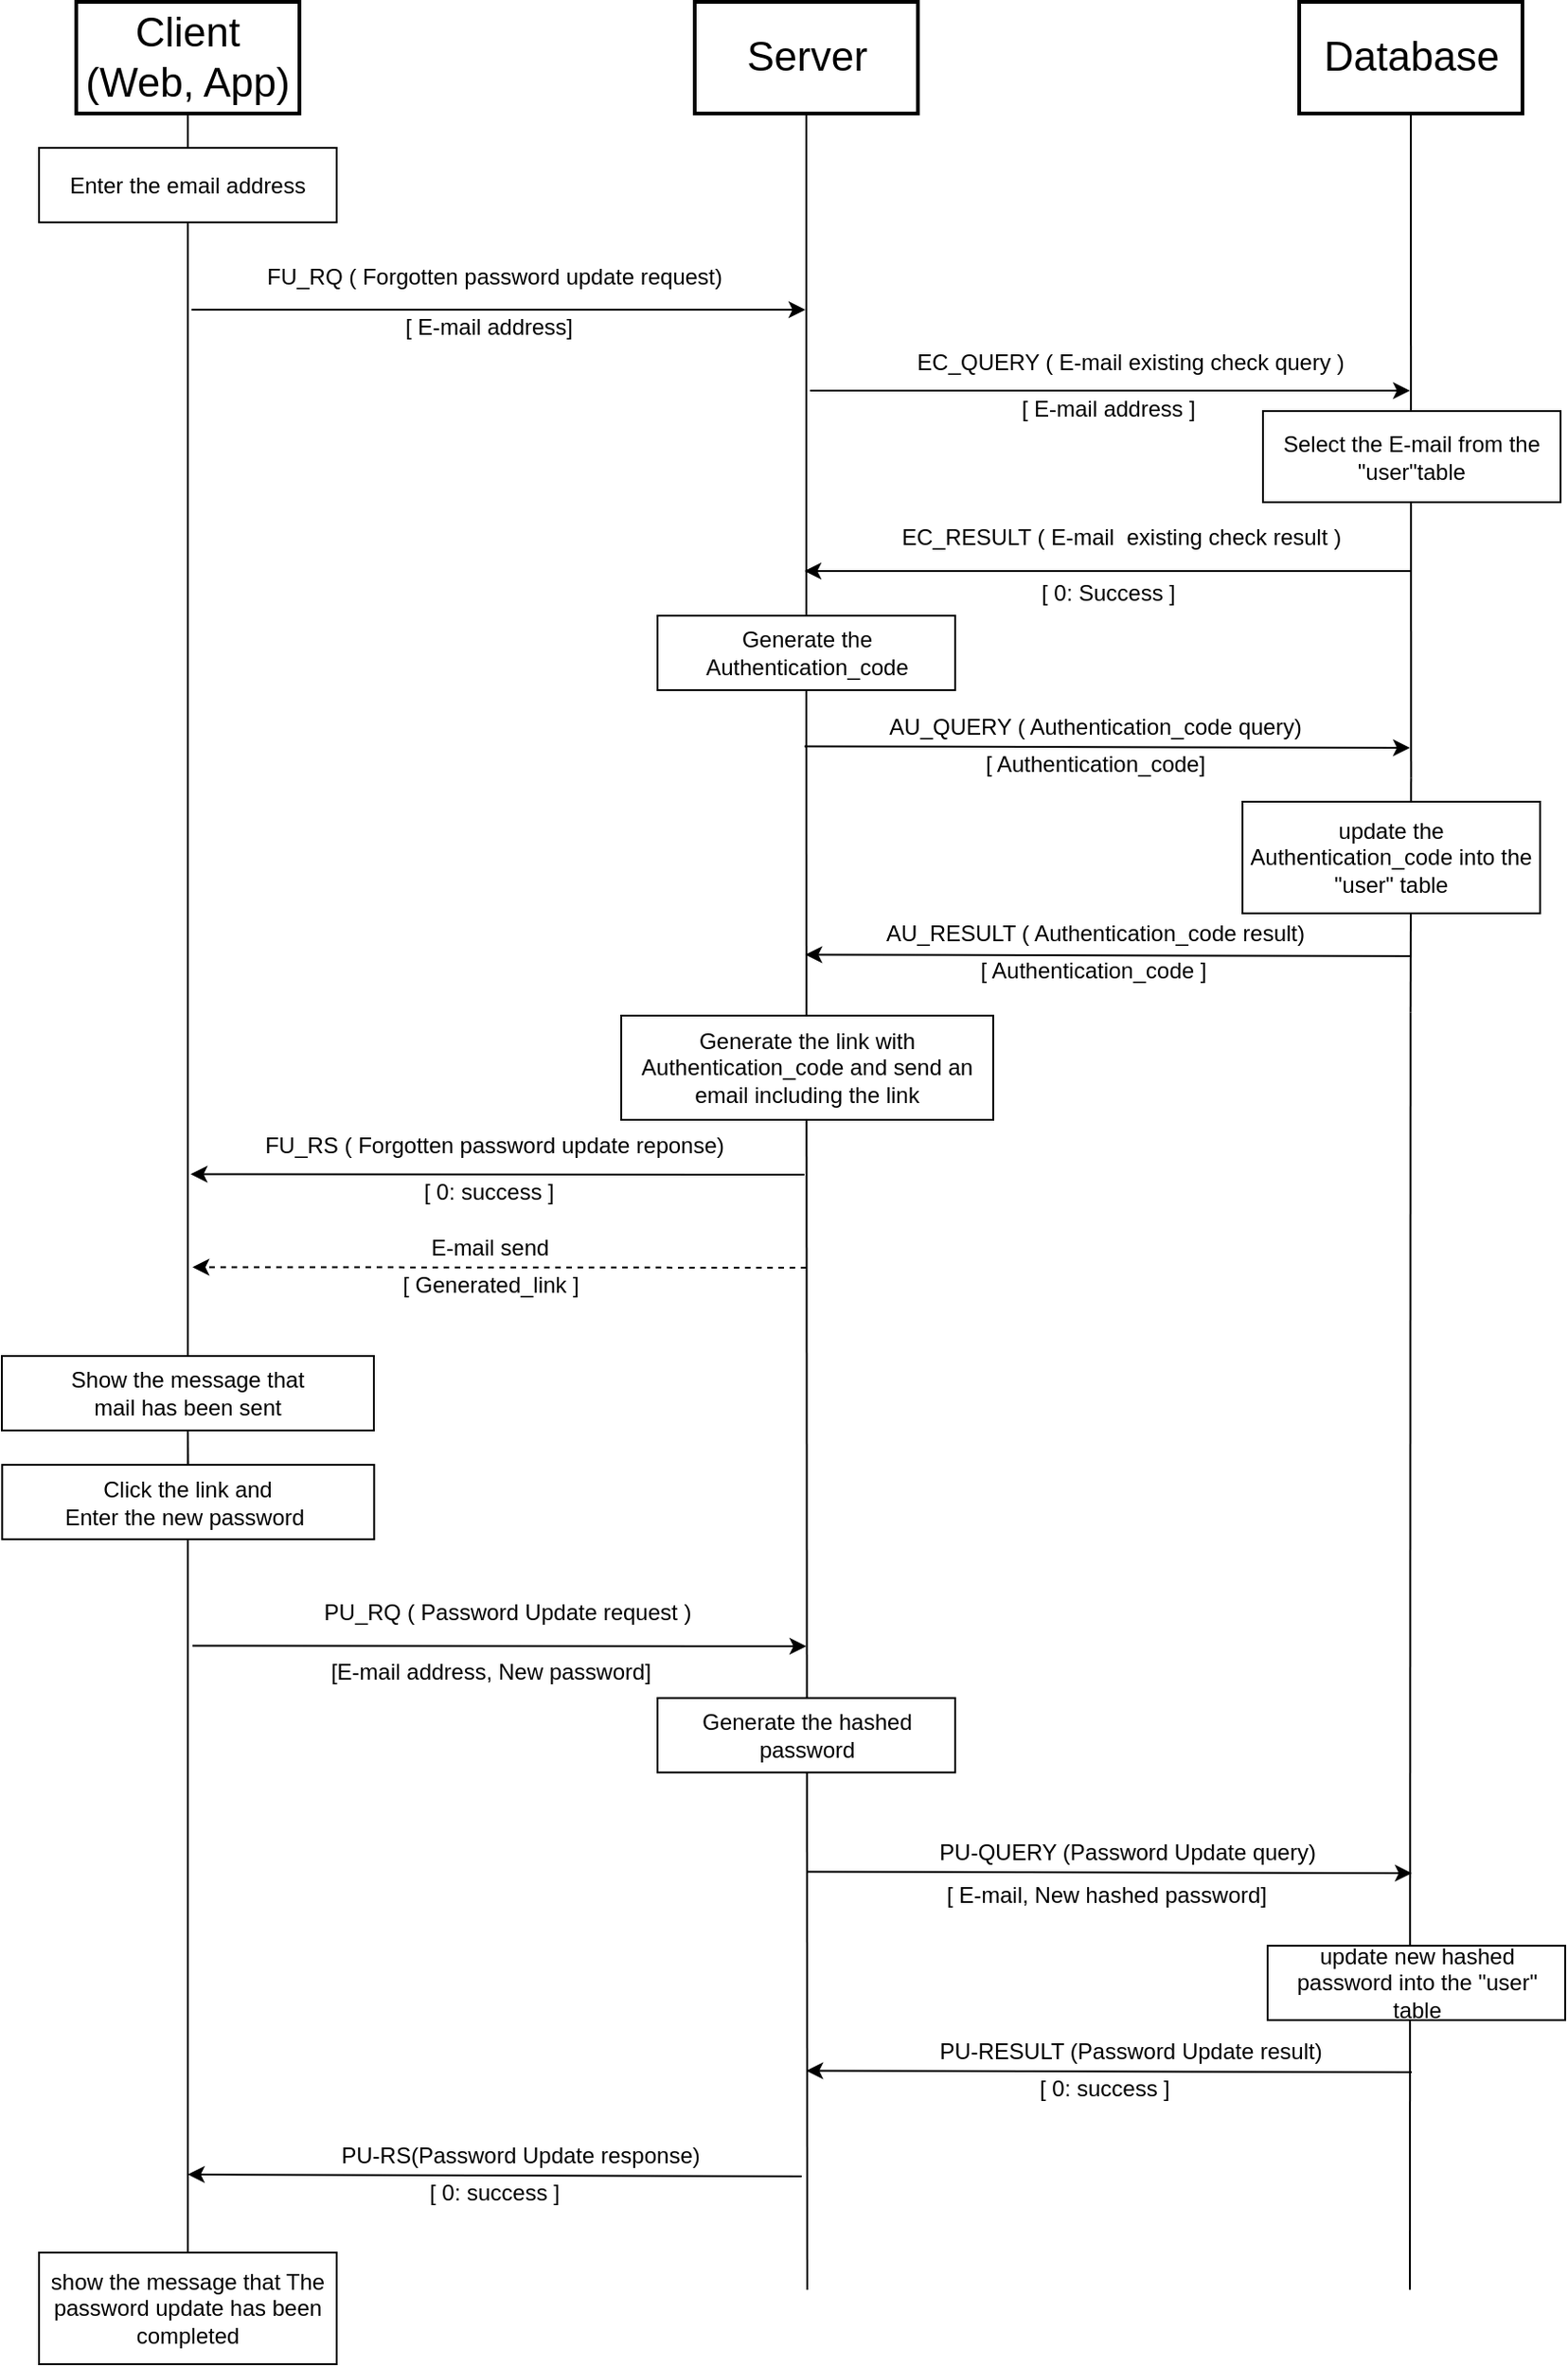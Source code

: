 <mxfile version="10.9.8" type="google"><diagram id="qvZgIBG193jMYRLQgX6H" name="페이지-1"><mxGraphModel dx="1278" dy="582" grid="1" gridSize="10" guides="1" tooltips="1" connect="1" arrows="1" fold="1" page="1" pageScale="1" pageWidth="827" pageHeight="1169" math="0" shadow="0"><root><mxCell id="0"/><mxCell id="1" parent="0"/><mxCell id="t4L-A0RNauOE7M--5Z7o-2" value="Client&lt;br style=&quot;font-size: 22px;&quot;&gt;(Web, App)" style="rounded=0;whiteSpace=wrap;html=1;strokeWidth=2;fontSize=22;" parent="1" vertex="1"><mxGeometry x="200" y="20" width="120" height="60" as="geometry"/></mxCell><mxCell id="t4L-A0RNauOE7M--5Z7o-3" value="Server" style="rounded=0;whiteSpace=wrap;html=1;strokeWidth=2;fontSize=22;" parent="1" vertex="1"><mxGeometry x="532.5" y="20" width="120" height="60" as="geometry"/></mxCell><mxCell id="t4L-A0RNauOE7M--5Z7o-4" value="Database" style="rounded=0;whiteSpace=wrap;html=1;strokeWidth=2;fontSize=22;" parent="1" vertex="1"><mxGeometry x="857.5" y="20" width="120" height="60" as="geometry"/></mxCell><mxCell id="t4L-A0RNauOE7M--5Z7o-5" value="" style="endArrow=none;html=1;entryX=0.5;entryY=1;entryDx=0;entryDy=0;" parent="1" target="t4L-A0RNauOE7M--5Z7o-2" edge="1"><mxGeometry width="50" height="50" relative="1" as="geometry"><mxPoint x="260" y="1240" as="sourcePoint"/><mxPoint x="260" y="110" as="targetPoint"/></mxGeometry></mxCell><mxCell id="t4L-A0RNauOE7M--5Z7o-6" value="" style="endArrow=none;html=1;exitX=0.5;exitY=0;exitDx=0;exitDy=0;entryX=0.5;entryY=1;entryDx=0;entryDy=0;" parent="1" source="8Wdc4DpctTugAqfv6Lnm-16" target="t4L-A0RNauOE7M--5Z7o-3" edge="1"><mxGeometry width="50" height="50" relative="1" as="geometry"><mxPoint x="592.118" y="1000" as="sourcePoint"/><mxPoint x="360" y="120" as="targetPoint"/></mxGeometry></mxCell><mxCell id="t4L-A0RNauOE7M--5Z7o-7" value="" style="endArrow=none;html=1;exitX=0.5;exitY=1;exitDx=0;exitDy=0;" parent="1" edge="1"><mxGeometry width="50" height="50" relative="1" as="geometry"><mxPoint x="917.353" y="563.294" as="sourcePoint"/><mxPoint x="917" y="1250" as="targetPoint"/></mxGeometry></mxCell><mxCell id="8Wdc4DpctTugAqfv6Lnm-2" value="Enter the email address" style="rounded=0;whiteSpace=wrap;html=1;" parent="1" vertex="1"><mxGeometry x="180" y="98.5" width="160" height="40" as="geometry"/></mxCell><mxCell id="8Wdc4DpctTugAqfv6Lnm-5" value="" style="endArrow=classic;html=1;" parent="1" edge="1"><mxGeometry width="50" height="50" relative="1" as="geometry"><mxPoint x="262" y="185.5" as="sourcePoint"/><mxPoint x="592" y="185.5" as="targetPoint"/></mxGeometry></mxCell><mxCell id="8Wdc4DpctTugAqfv6Lnm-9" value="" style="endArrow=classic;html=1;" parent="1" edge="1"><mxGeometry width="50" height="50" relative="1" as="geometry"><mxPoint x="594.5" y="229.0" as="sourcePoint"/><mxPoint x="917" y="229" as="targetPoint"/></mxGeometry></mxCell><mxCell id="8Wdc4DpctTugAqfv6Lnm-11" value="" style="endArrow=classic;html=1;" parent="1" edge="1"><mxGeometry width="50" height="50" relative="1" as="geometry"><mxPoint x="917.5" y="326" as="sourcePoint"/><mxPoint x="591.5" y="326" as="targetPoint"/></mxGeometry></mxCell><mxCell id="8Wdc4DpctTugAqfv6Lnm-15" value="" style="endArrow=none;html=1;entryX=0.5;entryY=1;entryDx=0;entryDy=0;exitX=0.5;exitY=1;exitDx=0;exitDy=0;" parent="1" source="t4L-A0RNauOE7M--5Z7o-4" edge="1"><mxGeometry width="50" height="50" relative="1" as="geometry"><mxPoint x="917.647" y="79.765" as="sourcePoint"/><mxPoint x="917.647" y="437.412" as="targetPoint"/></mxGeometry></mxCell><mxCell id="8Wdc4DpctTugAqfv6Lnm-10" value="Select the E-mail from the &quot;user&quot;table" style="rounded=0;whiteSpace=wrap;html=1;" parent="1" vertex="1"><mxGeometry x="838" y="240" width="160" height="49" as="geometry"/></mxCell><mxCell id="8Wdc4DpctTugAqfv6Lnm-16" value="Generate the Authentication_code" style="rounded=0;whiteSpace=wrap;html=1;" parent="1" vertex="1"><mxGeometry x="512.5" y="350" width="160" height="40" as="geometry"/></mxCell><mxCell id="8Wdc4DpctTugAqfv6Lnm-17" value="" style="endArrow=none;html=1;entryX=0.5;entryY=1;entryDx=0;entryDy=0;" parent="1" target="8Wdc4DpctTugAqfv6Lnm-16" edge="1"><mxGeometry width="50" height="50" relative="1" as="geometry"><mxPoint x="593" y="1250" as="sourcePoint"/><mxPoint x="592.941" y="79.765" as="targetPoint"/></mxGeometry></mxCell><mxCell id="8Wdc4DpctTugAqfv6Lnm-21" value="" style="endArrow=none;html=1;entryX=0.5;entryY=1;entryDx=0;entryDy=0;exitX=0.5;exitY=1;exitDx=0;exitDy=0;" parent="1" edge="1"><mxGeometry width="50" height="50" relative="1" as="geometry"><mxPoint x="917.647" y="437.412" as="sourcePoint"/><mxPoint x="917.353" y="563.294" as="targetPoint"/></mxGeometry></mxCell><mxCell id="8Wdc4DpctTugAqfv6Lnm-25" value="FU_RQ ( Forgotten password update request)" style="text;html=1;strokeColor=none;fillColor=none;align=center;verticalAlign=middle;whiteSpace=wrap;rounded=0;" parent="1" vertex="1"><mxGeometry x="289.5" y="157.5" width="270" height="20" as="geometry"/></mxCell><mxCell id="8Wdc4DpctTugAqfv6Lnm-26" value="[ E-mail address]" style="text;html=1;strokeColor=none;fillColor=none;align=center;verticalAlign=middle;whiteSpace=wrap;rounded=0;" parent="1" vertex="1"><mxGeometry x="321.5" y="184.5" width="200" height="20" as="geometry"/></mxCell><mxCell id="8Wdc4DpctTugAqfv6Lnm-27" value="EC_QUERY ( E-mail existing&amp;nbsp;check query )" style="text;html=1;strokeColor=none;fillColor=none;align=center;verticalAlign=middle;whiteSpace=wrap;rounded=0;" parent="1" vertex="1"><mxGeometry x="587" y="204.5" width="360" height="19" as="geometry"/></mxCell><mxCell id="8Wdc4DpctTugAqfv6Lnm-28" value="[ E-mail address ]" style="text;html=1;strokeColor=none;fillColor=none;align=center;verticalAlign=middle;whiteSpace=wrap;rounded=0;" parent="1" vertex="1"><mxGeometry x="655" y="229" width="200" height="20" as="geometry"/></mxCell><mxCell id="8Wdc4DpctTugAqfv6Lnm-29" value="EC_RESULT ( E-mail&amp;nbsp; existing&amp;nbsp;check result )" style="text;html=1;strokeColor=none;fillColor=none;align=center;verticalAlign=middle;whiteSpace=wrap;rounded=0;" parent="1" vertex="1"><mxGeometry x="587" y="298" width="350" height="20" as="geometry"/></mxCell><mxCell id="O16CB3LN5lNb8pSqg-Ij-2" value="[ 0: Success ]" style="text;html=1;strokeColor=none;fillColor=none;align=center;verticalAlign=middle;whiteSpace=wrap;rounded=0;" parent="1" vertex="1"><mxGeometry x="654.5" y="328" width="200" height="20" as="geometry"/></mxCell><mxCell id="O16CB3LN5lNb8pSqg-Ij-4" value="" style="endArrow=classic;html=1;" parent="1" edge="1"><mxGeometry width="50" height="50" relative="1" as="geometry"><mxPoint x="591.5" y="420.214" as="sourcePoint"/><mxPoint x="917" y="421" as="targetPoint"/></mxGeometry></mxCell><mxCell id="O16CB3LN5lNb8pSqg-Ij-5" value="AU_QUERY ( Authentication_code query)" style="text;html=1;strokeColor=none;fillColor=none;align=center;verticalAlign=middle;whiteSpace=wrap;rounded=0;" parent="1" vertex="1"><mxGeometry x="634" y="400" width="228" height="20" as="geometry"/></mxCell><mxCell id="O16CB3LN5lNb8pSqg-Ij-6" value="[ Authentication_code]" style="text;html=1;strokeColor=none;fillColor=none;align=center;verticalAlign=middle;whiteSpace=wrap;rounded=0;" parent="1" vertex="1"><mxGeometry x="647.5" y="420" width="200" height="20" as="geometry"/></mxCell><mxCell id="O16CB3LN5lNb8pSqg-Ij-7" value="" style="endArrow=classic;html=1;" parent="1" edge="1"><mxGeometry width="50" height="50" relative="1" as="geometry"><mxPoint x="917.5" y="533" as="sourcePoint"/><mxPoint x="592.0" y="532.214" as="targetPoint"/></mxGeometry></mxCell><mxCell id="O16CB3LN5lNb8pSqg-Ij-8" value="AU_RESULT ( Authentication_code result)" style="text;html=1;strokeColor=none;fillColor=none;align=center;verticalAlign=middle;whiteSpace=wrap;rounded=0;" parent="1" vertex="1"><mxGeometry x="627" y="511" width="242" height="20" as="geometry"/></mxCell><mxCell id="O16CB3LN5lNb8pSqg-Ij-9" value="[ Authentication_code ]" style="text;html=1;strokeColor=none;fillColor=none;align=center;verticalAlign=middle;whiteSpace=wrap;rounded=0;" parent="1" vertex="1"><mxGeometry x="644" y="531" width="206" height="20" as="geometry"/></mxCell><mxCell id="O16CB3LN5lNb8pSqg-Ij-10" value="&lt;font style=&quot;font-size: 12px&quot;&gt;update the Authentication_code into the &quot;&lt;font&gt;user&lt;/font&gt;&quot; table&lt;/font&gt;" style="rounded=0;whiteSpace=wrap;html=1;" parent="1" vertex="1"><mxGeometry x="827" y="450" width="160" height="60" as="geometry"/></mxCell><mxCell id="O16CB3LN5lNb8pSqg-Ij-11" value="Generate the link with Authentication_code and send an email including the link" style="rounded=0;whiteSpace=wrap;html=1;" parent="1" vertex="1"><mxGeometry x="493" y="565" width="200" height="56" as="geometry"/></mxCell><mxCell id="O16CB3LN5lNb8pSqg-Ij-12" value="" style="endArrow=classic;html=1;" parent="1" edge="1"><mxGeometry width="50" height="50" relative="1" as="geometry"><mxPoint x="591.5" y="650.5" as="sourcePoint"/><mxPoint x="261.5" y="650.214" as="targetPoint"/></mxGeometry></mxCell><mxCell id="O16CB3LN5lNb8pSqg-Ij-14" value="[ 0: success ]" style="text;html=1;strokeColor=none;fillColor=none;align=center;verticalAlign=middle;whiteSpace=wrap;rounded=0;" parent="1" vertex="1"><mxGeometry x="321.5" y="650" width="200" height="20" as="geometry"/></mxCell><mxCell id="O16CB3LN5lNb8pSqg-Ij-15" value="" style="endArrow=classic;html=1;dashed=1;" parent="1" edge="1"><mxGeometry width="50" height="50" relative="1" as="geometry"><mxPoint x="592.5" y="700.5" as="sourcePoint"/><mxPoint x="262.5" y="700.214" as="targetPoint"/></mxGeometry></mxCell><mxCell id="O16CB3LN5lNb8pSqg-Ij-16" value="E-mail send" style="text;html=1;strokeColor=none;fillColor=none;align=center;verticalAlign=middle;whiteSpace=wrap;rounded=0;" parent="1" vertex="1"><mxGeometry x="306" y="680" width="233" height="20" as="geometry"/></mxCell><mxCell id="O16CB3LN5lNb8pSqg-Ij-17" value="[ Generated_link ]" style="text;html=1;strokeColor=none;fillColor=none;align=center;verticalAlign=middle;whiteSpace=wrap;rounded=0;" parent="1" vertex="1"><mxGeometry x="322.5" y="700" width="200" height="20" as="geometry"/></mxCell><mxCell id="O16CB3LN5lNb8pSqg-Ij-18" value="Show the message that &lt;br&gt;mail has been sent" style="rounded=0;whiteSpace=wrap;html=1;" parent="1" vertex="1"><mxGeometry x="160" y="748" width="200" height="40" as="geometry"/></mxCell><mxCell id="O16CB3LN5lNb8pSqg-Ij-19" value="Generate the hashed password" style="rounded=0;whiteSpace=wrap;html=1;" parent="1" vertex="1"><mxGeometry x="512.5" y="931.857" width="160" height="40" as="geometry"/></mxCell><mxCell id="O16CB3LN5lNb8pSqg-Ij-20" value="" style="endArrow=classic;html=1;" parent="1" edge="1"><mxGeometry width="50" height="50" relative="1" as="geometry"><mxPoint x="262.5" y="903.714" as="sourcePoint"/><mxPoint x="592.5" y="904.0" as="targetPoint"/></mxGeometry></mxCell><mxCell id="O16CB3LN5lNb8pSqg-Ij-21" value="PU_RQ ( Password Update request )" style="text;html=1;strokeColor=none;fillColor=none;align=center;verticalAlign=middle;whiteSpace=wrap;rounded=0;" parent="1" vertex="1"><mxGeometry x="323" y="876" width="218" height="20" as="geometry"/></mxCell><mxCell id="O16CB3LN5lNb8pSqg-Ij-22" value="[E-mail address, New password]" style="text;html=1;strokeColor=none;fillColor=none;align=center;verticalAlign=middle;whiteSpace=wrap;rounded=0;" parent="1" vertex="1"><mxGeometry x="267.5" y="898" width="310" height="39" as="geometry"/></mxCell><mxCell id="O16CB3LN5lNb8pSqg-Ij-23" value="Click the link and&lt;br&gt;Enter the new password&amp;nbsp;" style="rounded=0;whiteSpace=wrap;html=1;" parent="1" vertex="1"><mxGeometry x="160.167" y="806.5" width="200" height="40" as="geometry"/></mxCell><mxCell id="O16CB3LN5lNb8pSqg-Ij-24" value="" style="endArrow=none;html=1;entryX=0.5;entryY=1;entryDx=0;entryDy=0;exitX=0.5;exitY=0;exitDx=0;exitDy=0;" parent="1" source="O16CB3LN5lNb8pSqg-Ij-23" target="O16CB3LN5lNb8pSqg-Ij-18" edge="1"><mxGeometry width="50" height="50" relative="1" as="geometry"><mxPoint x="160" y="1328" as="sourcePoint"/><mxPoint x="210" y="1278" as="targetPoint"/></mxGeometry></mxCell><mxCell id="O16CB3LN5lNb8pSqg-Ij-25" value="" style="endArrow=classic;html=1;" parent="1" edge="1"><mxGeometry width="50" height="50" relative="1" as="geometry"><mxPoint x="592.5" y="1025.214" as="sourcePoint"/><mxPoint x="918" y="1026" as="targetPoint"/></mxGeometry></mxCell><mxCell id="O16CB3LN5lNb8pSqg-Ij-26" value="PU-QUERY (Password Update query)&amp;nbsp;" style="text;html=1;strokeColor=none;fillColor=none;align=center;verticalAlign=middle;whiteSpace=wrap;rounded=0;" parent="1" vertex="1"><mxGeometry x="653" y="1005" width="228" height="20" as="geometry"/></mxCell><mxCell id="O16CB3LN5lNb8pSqg-Ij-27" value="" style="endArrow=classic;html=1;" parent="1" edge="1"><mxGeometry width="50" height="50" relative="1" as="geometry"><mxPoint x="918.0" y="1133" as="sourcePoint"/><mxPoint x="592.5" y="1132.214" as="targetPoint"/></mxGeometry></mxCell><mxCell id="O16CB3LN5lNb8pSqg-Ij-28" value="PU-RESULT (Password Update result)" style="text;html=1;strokeColor=none;fillColor=none;align=center;verticalAlign=middle;whiteSpace=wrap;rounded=0;" parent="1" vertex="1"><mxGeometry x="653" y="1112" width="228" height="20" as="geometry"/></mxCell><mxCell id="O16CB3LN5lNb8pSqg-Ij-29" value="[ 0: success ]" style="text;html=1;strokeColor=none;fillColor=none;align=center;verticalAlign=middle;whiteSpace=wrap;rounded=0;" parent="1" vertex="1"><mxGeometry x="652.5" y="1132" width="200" height="20" as="geometry"/></mxCell><mxCell id="O16CB3LN5lNb8pSqg-Ij-30" value="[ E-mail, New hashed password]" style="text;html=1;strokeColor=none;fillColor=none;align=center;verticalAlign=middle;whiteSpace=wrap;rounded=0;" parent="1" vertex="1"><mxGeometry x="599" y="1026" width="310" height="24" as="geometry"/></mxCell><mxCell id="O16CB3LN5lNb8pSqg-Ij-31" value="update new hashed password into the &quot;user&quot; table" style="rounded=0;whiteSpace=wrap;html=1;" parent="1" vertex="1"><mxGeometry x="840.5" y="1065" width="160" height="40" as="geometry"/></mxCell><mxCell id="O16CB3LN5lNb8pSqg-Ij-32" value="" style="endArrow=classic;html=1;" parent="1" edge="1"><mxGeometry width="50" height="50" relative="1" as="geometry"><mxPoint x="590.0" y="1189" as="sourcePoint"/><mxPoint x="260" y="1188" as="targetPoint"/></mxGeometry></mxCell><mxCell id="O16CB3LN5lNb8pSqg-Ij-33" value="PU-RS(Password Update response)" style="text;html=1;strokeColor=none;fillColor=none;align=center;verticalAlign=middle;whiteSpace=wrap;rounded=0;" parent="1" vertex="1"><mxGeometry x="325" y="1168" width="228" height="20" as="geometry"/></mxCell><mxCell id="O16CB3LN5lNb8pSqg-Ij-34" value="[ 0: success ]" style="text;html=1;strokeColor=none;fillColor=none;align=center;verticalAlign=middle;whiteSpace=wrap;rounded=0;" parent="1" vertex="1"><mxGeometry x="324.5" y="1188" width="200" height="20" as="geometry"/></mxCell><mxCell id="O16CB3LN5lNb8pSqg-Ij-39" value="FU_RS ( Forgotten password update reponse)" style="text;html=1;strokeColor=none;fillColor=none;align=center;verticalAlign=middle;whiteSpace=wrap;rounded=0;" parent="1" vertex="1"><mxGeometry x="289.5" y="624.5" width="270" height="20" as="geometry"/></mxCell><mxCell id="UBYzCfhCQbdfYtTNzjNM-1" value="show the message that The password update has been completed" style="rounded=0;whiteSpace=wrap;html=1;" parent="1" vertex="1"><mxGeometry x="180" y="1230" width="160" height="60" as="geometry"/></mxCell></root></mxGraphModel></diagram></mxfile>